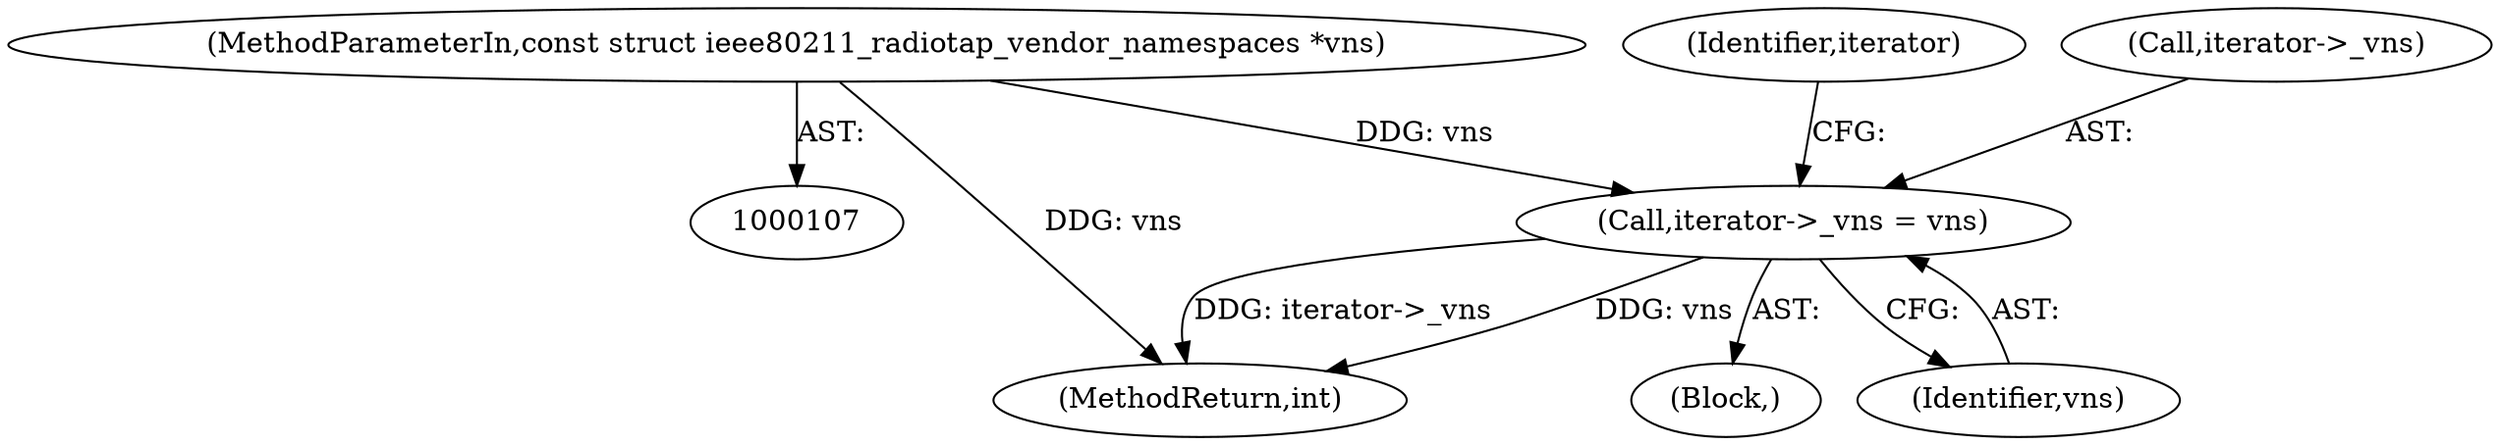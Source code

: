 digraph "0_linux_f5563318ff1bde15b10e736e97ffce13be08bc1a@pointer" {
"1000195" [label="(Call,iterator->_vns = vns)"];
"1000111" [label="(MethodParameterIn,const struct ieee80211_radiotap_vendor_namespaces *vns)"];
"1000195" [label="(Call,iterator->_vns = vns)"];
"1000275" [label="(MethodReturn,int)"];
"1000112" [label="(Block,)"];
"1000111" [label="(MethodParameterIn,const struct ieee80211_radiotap_vendor_namespaces *vns)"];
"1000202" [label="(Identifier,iterator)"];
"1000199" [label="(Identifier,vns)"];
"1000196" [label="(Call,iterator->_vns)"];
"1000195" -> "1000112"  [label="AST: "];
"1000195" -> "1000199"  [label="CFG: "];
"1000196" -> "1000195"  [label="AST: "];
"1000199" -> "1000195"  [label="AST: "];
"1000202" -> "1000195"  [label="CFG: "];
"1000195" -> "1000275"  [label="DDG: vns"];
"1000195" -> "1000275"  [label="DDG: iterator->_vns"];
"1000111" -> "1000195"  [label="DDG: vns"];
"1000111" -> "1000107"  [label="AST: "];
"1000111" -> "1000275"  [label="DDG: vns"];
}
